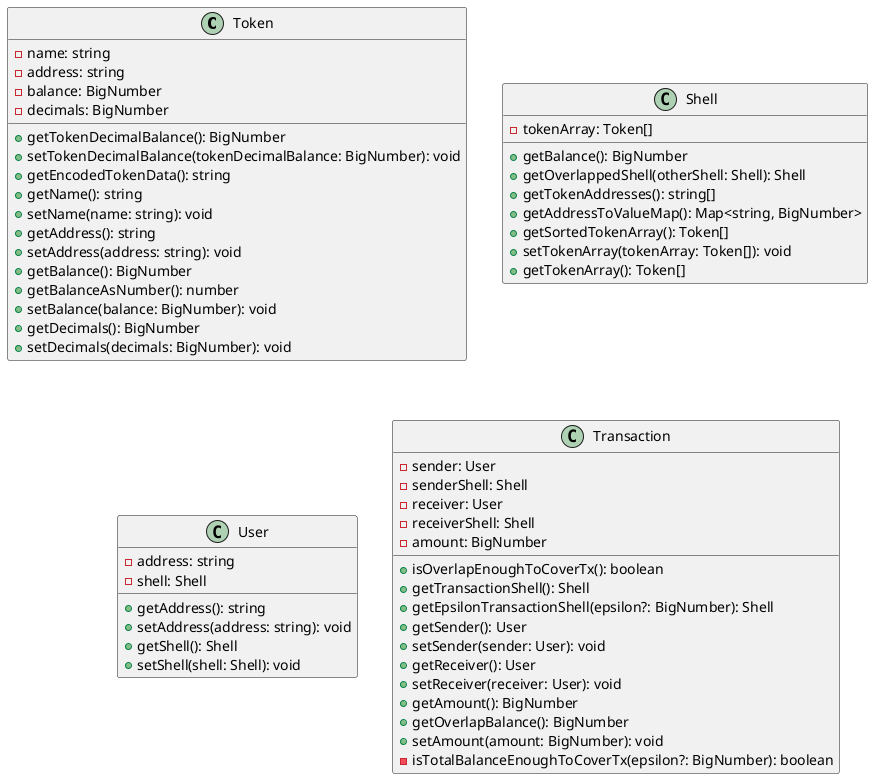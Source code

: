 @startuml
class Token {
    -name: string
    -address: string
    -balance: BigNumber
    -decimals: BigNumber
    +getTokenDecimalBalance(): BigNumber
    +setTokenDecimalBalance(tokenDecimalBalance: BigNumber): void
    +getEncodedTokenData(): string
    +getName(): string
    +setName(name: string): void
    +getAddress(): string
    +setAddress(address: string): void
    +getBalance(): BigNumber
    +getBalanceAsNumber(): number
    +setBalance(balance: BigNumber): void
    +getDecimals(): BigNumber
    +setDecimals(decimals: BigNumber): void
}
class Shell {
    -tokenArray: Token[]
    +getBalance(): BigNumber
    +getOverlappedShell(otherShell: Shell): Shell
    +getTokenAddresses(): string[]
    +getAddressToValueMap(): Map<string, BigNumber>
    +getSortedTokenArray(): Token[]
    +setTokenArray(tokenArray: Token[]): void
    +getTokenArray(): Token[]
}
class User {
    -address: string
    -shell: Shell
    +getAddress(): string
    +setAddress(address: string): void
    +getShell(): Shell
    +setShell(shell: Shell): void
}
class Transaction {
    -sender: User
    -senderShell: Shell
    -receiver: User
    -receiverShell: Shell
    -amount: BigNumber
    +isOverlapEnoughToCoverTx(): boolean
    +getTransactionShell(): Shell
    +getEpsilonTransactionShell(epsilon?: BigNumber): Shell
    +getSender(): User
    +setSender(sender: User): void
    +getReceiver(): User
    +setReceiver(receiver: User): void
    +getAmount(): BigNumber
    +getOverlapBalance(): BigNumber
    +setAmount(amount: BigNumber): void
    -isTotalBalanceEnoughToCoverTx(epsilon?: BigNumber): boolean
}
@enduml